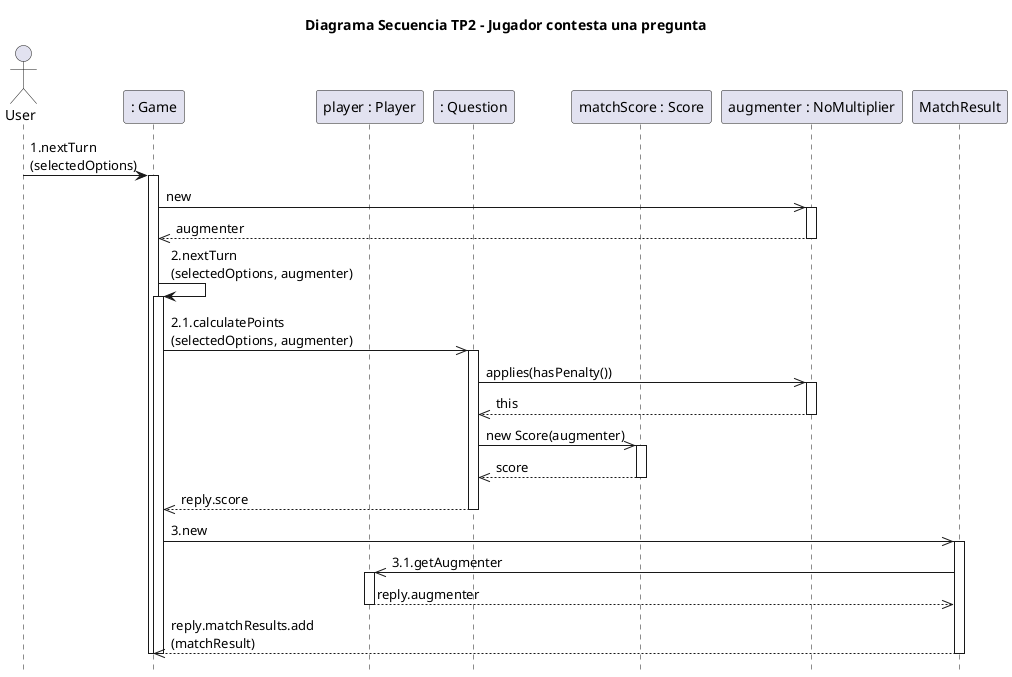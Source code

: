 @startuml

actor User
title Diagrama Secuencia TP2 - Jugador contesta una pregunta
hide footbox

participant ": Game" as game
participant "player : Player" as player
participant ": Question" as question
participant "matchScore : Score" as score
participant "augmenter : NoMultiplier" as augmenter


User -> game:1.nextTurn\n(selectedOptions)
activate game
game ->> augmenter:new
activate augmenter
augmenter -->> game:augmenter
deactivate augmenter
game-> game:2.nextTurn\n(selectedOptions, augmenter)
activate game
game->>question:2.1.calculatePoints\n(selectedOptions, augmenter)
activate question
question ->> augmenter:applies(hasPenalty())
activate augmenter
augmenter -->> question:this
deactivate augmenter
question ->> score:new Score(augmenter)
activate score
score -->> question:score
deactivate score
question -->>game:reply.score
deactivate question
game->>MatchResult:3.new
activate MatchResult
MatchResult->>player:3.1.getAugmenter
activate player
player-->>MatchResult:reply.augmenter
deactivate player
MatchResult-->>game:reply.matchResults.add\n(matchResult)
deactivate MatchResult
deactivate game
deactivate game
@enduml
